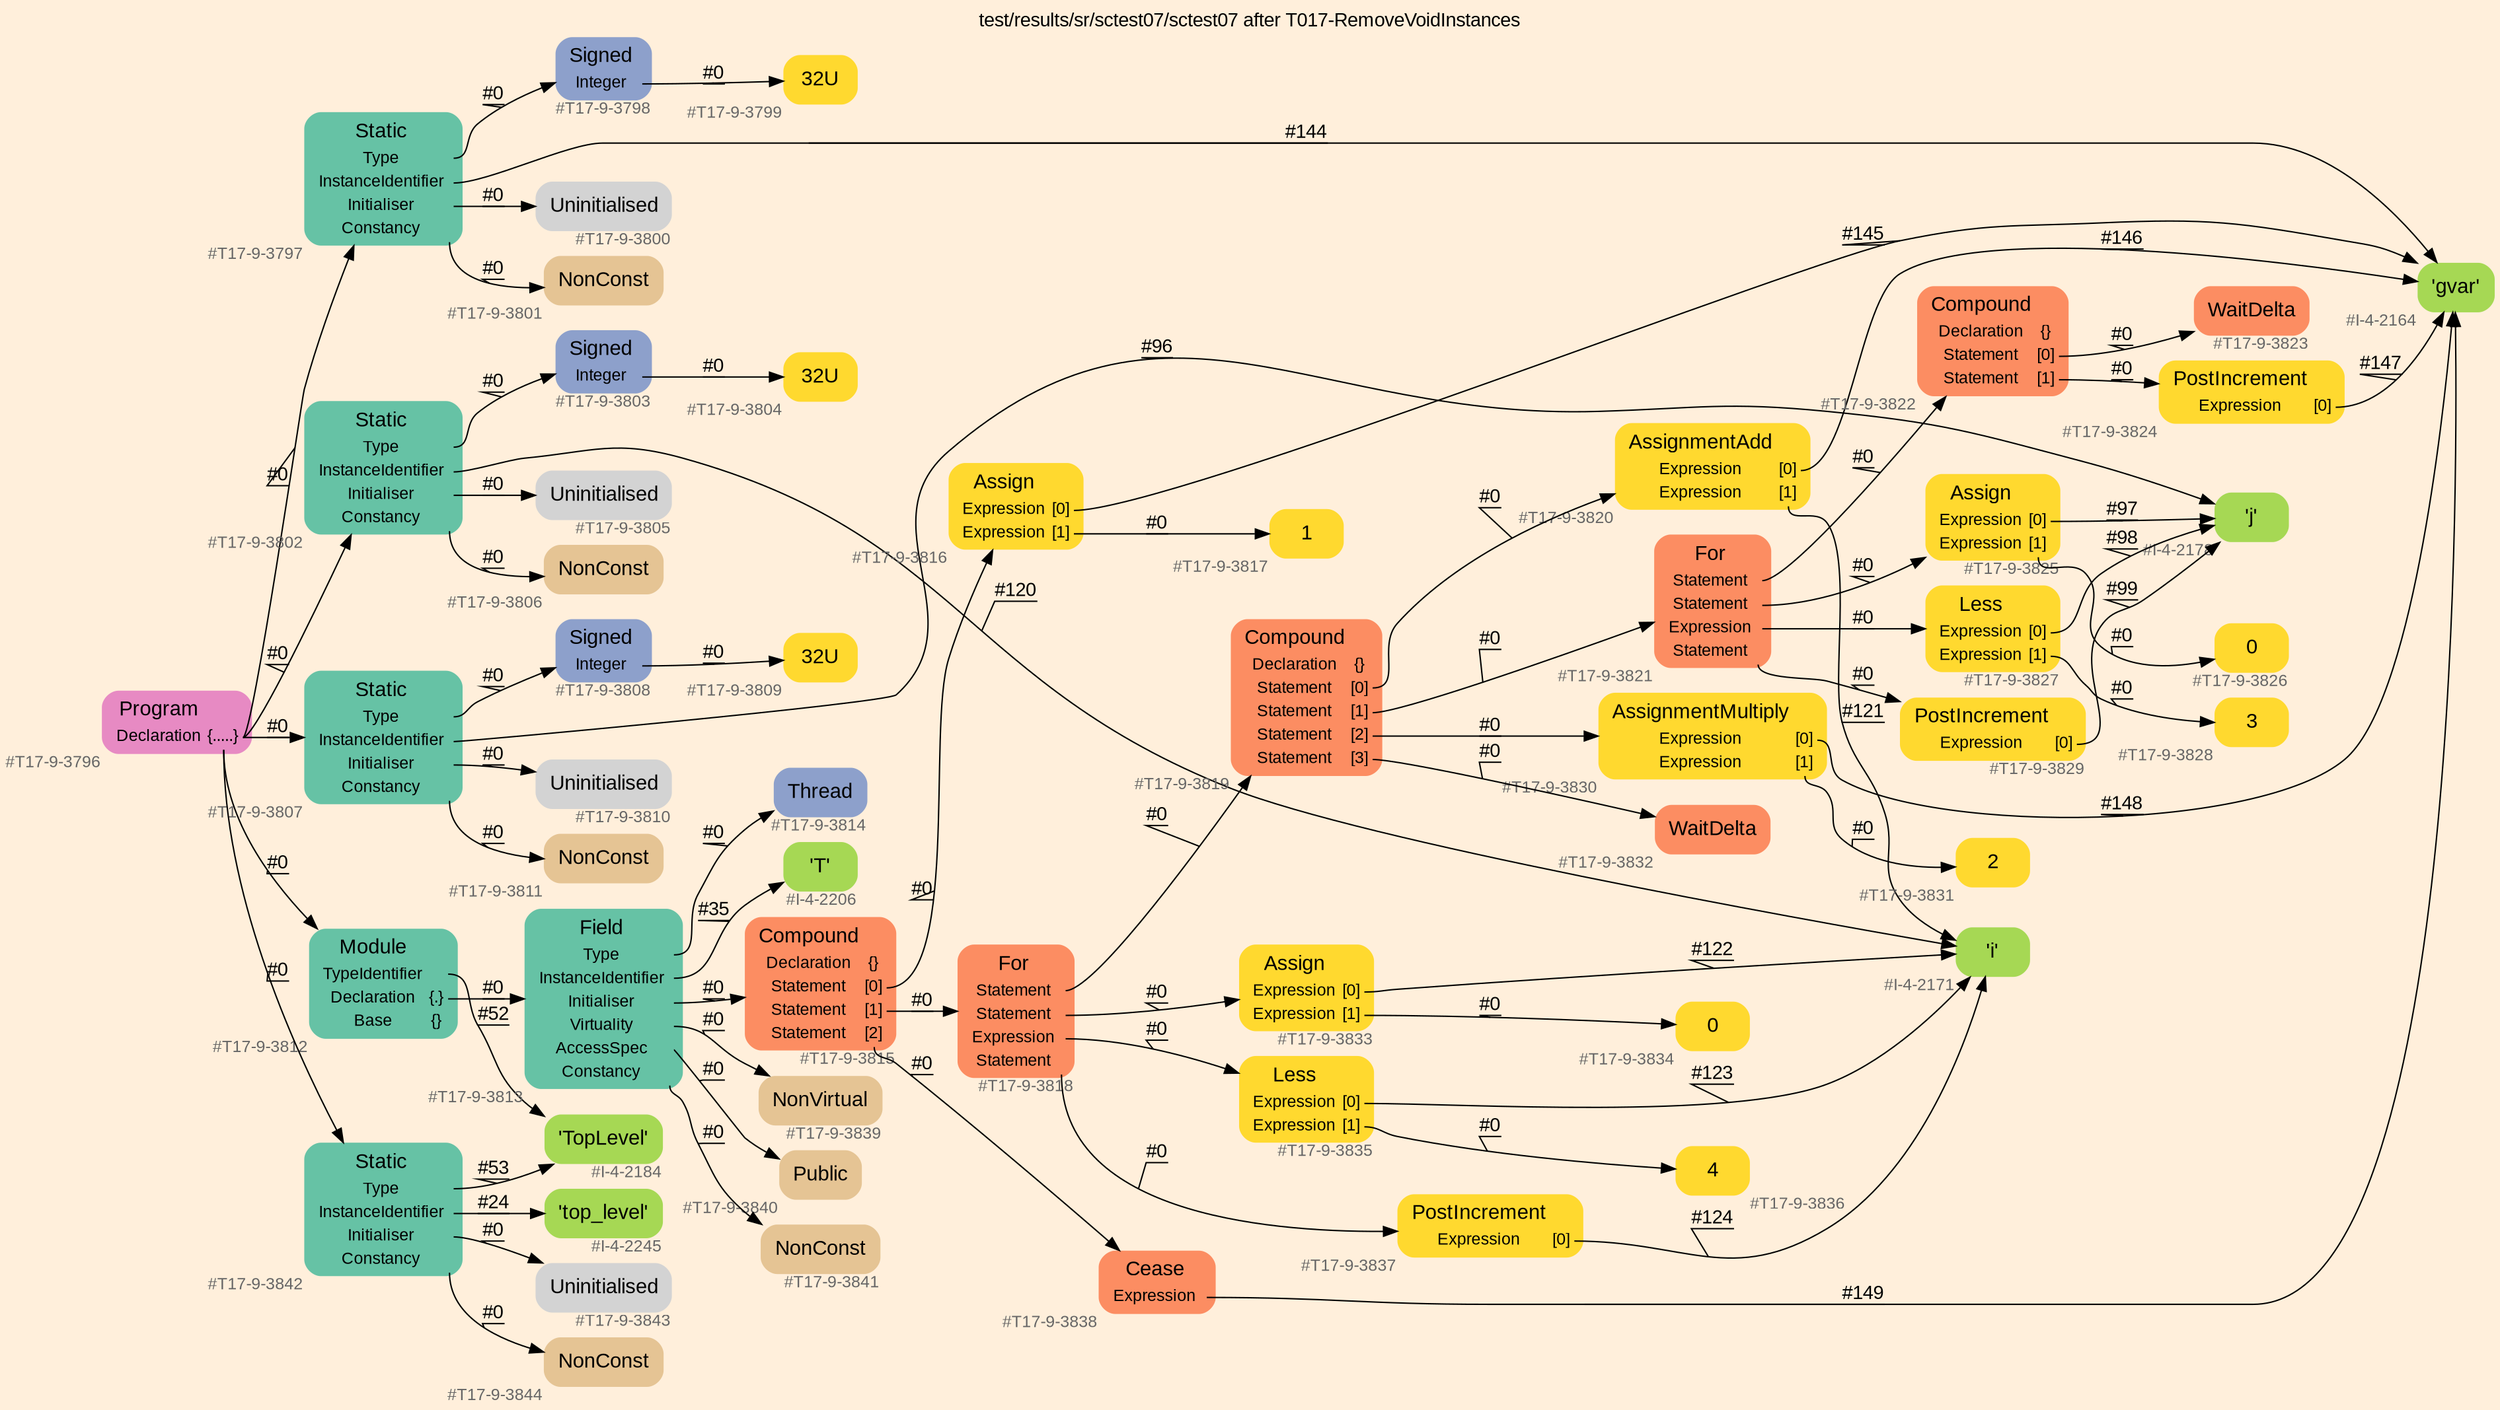 digraph "test/results/sr/sctest07/sctest07 after T017-RemoveVoidInstances" {
label = "test/results/sr/sctest07/sctest07 after T017-RemoveVoidInstances"
labelloc = t
graph [
    rankdir = "LR"
    ranksep = 0.3
    bgcolor = antiquewhite1
    color = black
    fontcolor = black
    fontname = "Arial"
];
node [
    fontname = "Arial"
];
edge [
    fontname = "Arial"
];

// -------------------- node figure --------------------
// -------- block #T17-9-3796 ----------
"#T17-9-3796" [
    fillcolor = "/set28/4"
    xlabel = "#T17-9-3796"
    fontsize = "12"
    fontcolor = grey40
    shape = "plaintext"
    label = <<TABLE BORDER="0" CELLBORDER="0" CELLSPACING="0">
     <TR><TD><FONT COLOR="black" POINT-SIZE="15">Program</FONT></TD></TR>
     <TR><TD><FONT COLOR="black" POINT-SIZE="12">Declaration</FONT></TD><TD PORT="port0"><FONT COLOR="black" POINT-SIZE="12">{.....}</FONT></TD></TR>
    </TABLE>>
    style = "rounded,filled"
];

// -------- block #T17-9-3797 ----------
"#T17-9-3797" [
    fillcolor = "/set28/1"
    xlabel = "#T17-9-3797"
    fontsize = "12"
    fontcolor = grey40
    shape = "plaintext"
    label = <<TABLE BORDER="0" CELLBORDER="0" CELLSPACING="0">
     <TR><TD><FONT COLOR="black" POINT-SIZE="15">Static</FONT></TD></TR>
     <TR><TD><FONT COLOR="black" POINT-SIZE="12">Type</FONT></TD><TD PORT="port0"></TD></TR>
     <TR><TD><FONT COLOR="black" POINT-SIZE="12">InstanceIdentifier</FONT></TD><TD PORT="port1"></TD></TR>
     <TR><TD><FONT COLOR="black" POINT-SIZE="12">Initialiser</FONT></TD><TD PORT="port2"></TD></TR>
     <TR><TD><FONT COLOR="black" POINT-SIZE="12">Constancy</FONT></TD><TD PORT="port3"></TD></TR>
    </TABLE>>
    style = "rounded,filled"
];

// -------- block #T17-9-3798 ----------
"#T17-9-3798" [
    fillcolor = "/set28/3"
    xlabel = "#T17-9-3798"
    fontsize = "12"
    fontcolor = grey40
    shape = "plaintext"
    label = <<TABLE BORDER="0" CELLBORDER="0" CELLSPACING="0">
     <TR><TD><FONT COLOR="black" POINT-SIZE="15">Signed</FONT></TD></TR>
     <TR><TD><FONT COLOR="black" POINT-SIZE="12">Integer</FONT></TD><TD PORT="port0"></TD></TR>
    </TABLE>>
    style = "rounded,filled"
];

// -------- block #T17-9-3799 ----------
"#T17-9-3799" [
    fillcolor = "/set28/6"
    xlabel = "#T17-9-3799"
    fontsize = "12"
    fontcolor = grey40
    shape = "plaintext"
    label = <<TABLE BORDER="0" CELLBORDER="0" CELLSPACING="0">
     <TR><TD><FONT COLOR="black" POINT-SIZE="15">32U</FONT></TD></TR>
    </TABLE>>
    style = "rounded,filled"
];

// -------- block #I-4-2164 ----------
"#I-4-2164" [
    fillcolor = "/set28/5"
    xlabel = "#I-4-2164"
    fontsize = "12"
    fontcolor = grey40
    shape = "plaintext"
    label = <<TABLE BORDER="0" CELLBORDER="0" CELLSPACING="0">
     <TR><TD><FONT COLOR="black" POINT-SIZE="15">'gvar'</FONT></TD></TR>
    </TABLE>>
    style = "rounded,filled"
];

// -------- block #T17-9-3800 ----------
"#T17-9-3800" [
    xlabel = "#T17-9-3800"
    fontsize = "12"
    fontcolor = grey40
    shape = "plaintext"
    label = <<TABLE BORDER="0" CELLBORDER="0" CELLSPACING="0">
     <TR><TD><FONT COLOR="black" POINT-SIZE="15">Uninitialised</FONT></TD></TR>
    </TABLE>>
    style = "rounded,filled"
];

// -------- block #T17-9-3801 ----------
"#T17-9-3801" [
    fillcolor = "/set28/7"
    xlabel = "#T17-9-3801"
    fontsize = "12"
    fontcolor = grey40
    shape = "plaintext"
    label = <<TABLE BORDER="0" CELLBORDER="0" CELLSPACING="0">
     <TR><TD><FONT COLOR="black" POINT-SIZE="15">NonConst</FONT></TD></TR>
    </TABLE>>
    style = "rounded,filled"
];

// -------- block #T17-9-3802 ----------
"#T17-9-3802" [
    fillcolor = "/set28/1"
    xlabel = "#T17-9-3802"
    fontsize = "12"
    fontcolor = grey40
    shape = "plaintext"
    label = <<TABLE BORDER="0" CELLBORDER="0" CELLSPACING="0">
     <TR><TD><FONT COLOR="black" POINT-SIZE="15">Static</FONT></TD></TR>
     <TR><TD><FONT COLOR="black" POINT-SIZE="12">Type</FONT></TD><TD PORT="port0"></TD></TR>
     <TR><TD><FONT COLOR="black" POINT-SIZE="12">InstanceIdentifier</FONT></TD><TD PORT="port1"></TD></TR>
     <TR><TD><FONT COLOR="black" POINT-SIZE="12">Initialiser</FONT></TD><TD PORT="port2"></TD></TR>
     <TR><TD><FONT COLOR="black" POINT-SIZE="12">Constancy</FONT></TD><TD PORT="port3"></TD></TR>
    </TABLE>>
    style = "rounded,filled"
];

// -------- block #T17-9-3803 ----------
"#T17-9-3803" [
    fillcolor = "/set28/3"
    xlabel = "#T17-9-3803"
    fontsize = "12"
    fontcolor = grey40
    shape = "plaintext"
    label = <<TABLE BORDER="0" CELLBORDER="0" CELLSPACING="0">
     <TR><TD><FONT COLOR="black" POINT-SIZE="15">Signed</FONT></TD></TR>
     <TR><TD><FONT COLOR="black" POINT-SIZE="12">Integer</FONT></TD><TD PORT="port0"></TD></TR>
    </TABLE>>
    style = "rounded,filled"
];

// -------- block #T17-9-3804 ----------
"#T17-9-3804" [
    fillcolor = "/set28/6"
    xlabel = "#T17-9-3804"
    fontsize = "12"
    fontcolor = grey40
    shape = "plaintext"
    label = <<TABLE BORDER="0" CELLBORDER="0" CELLSPACING="0">
     <TR><TD><FONT COLOR="black" POINT-SIZE="15">32U</FONT></TD></TR>
    </TABLE>>
    style = "rounded,filled"
];

// -------- block #I-4-2171 ----------
"#I-4-2171" [
    fillcolor = "/set28/5"
    xlabel = "#I-4-2171"
    fontsize = "12"
    fontcolor = grey40
    shape = "plaintext"
    label = <<TABLE BORDER="0" CELLBORDER="0" CELLSPACING="0">
     <TR><TD><FONT COLOR="black" POINT-SIZE="15">'i'</FONT></TD></TR>
    </TABLE>>
    style = "rounded,filled"
];

// -------- block #T17-9-3805 ----------
"#T17-9-3805" [
    xlabel = "#T17-9-3805"
    fontsize = "12"
    fontcolor = grey40
    shape = "plaintext"
    label = <<TABLE BORDER="0" CELLBORDER="0" CELLSPACING="0">
     <TR><TD><FONT COLOR="black" POINT-SIZE="15">Uninitialised</FONT></TD></TR>
    </TABLE>>
    style = "rounded,filled"
];

// -------- block #T17-9-3806 ----------
"#T17-9-3806" [
    fillcolor = "/set28/7"
    xlabel = "#T17-9-3806"
    fontsize = "12"
    fontcolor = grey40
    shape = "plaintext"
    label = <<TABLE BORDER="0" CELLBORDER="0" CELLSPACING="0">
     <TR><TD><FONT COLOR="black" POINT-SIZE="15">NonConst</FONT></TD></TR>
    </TABLE>>
    style = "rounded,filled"
];

// -------- block #T17-9-3807 ----------
"#T17-9-3807" [
    fillcolor = "/set28/1"
    xlabel = "#T17-9-3807"
    fontsize = "12"
    fontcolor = grey40
    shape = "plaintext"
    label = <<TABLE BORDER="0" CELLBORDER="0" CELLSPACING="0">
     <TR><TD><FONT COLOR="black" POINT-SIZE="15">Static</FONT></TD></TR>
     <TR><TD><FONT COLOR="black" POINT-SIZE="12">Type</FONT></TD><TD PORT="port0"></TD></TR>
     <TR><TD><FONT COLOR="black" POINT-SIZE="12">InstanceIdentifier</FONT></TD><TD PORT="port1"></TD></TR>
     <TR><TD><FONT COLOR="black" POINT-SIZE="12">Initialiser</FONT></TD><TD PORT="port2"></TD></TR>
     <TR><TD><FONT COLOR="black" POINT-SIZE="12">Constancy</FONT></TD><TD PORT="port3"></TD></TR>
    </TABLE>>
    style = "rounded,filled"
];

// -------- block #T17-9-3808 ----------
"#T17-9-3808" [
    fillcolor = "/set28/3"
    xlabel = "#T17-9-3808"
    fontsize = "12"
    fontcolor = grey40
    shape = "plaintext"
    label = <<TABLE BORDER="0" CELLBORDER="0" CELLSPACING="0">
     <TR><TD><FONT COLOR="black" POINT-SIZE="15">Signed</FONT></TD></TR>
     <TR><TD><FONT COLOR="black" POINT-SIZE="12">Integer</FONT></TD><TD PORT="port0"></TD></TR>
    </TABLE>>
    style = "rounded,filled"
];

// -------- block #T17-9-3809 ----------
"#T17-9-3809" [
    fillcolor = "/set28/6"
    xlabel = "#T17-9-3809"
    fontsize = "12"
    fontcolor = grey40
    shape = "plaintext"
    label = <<TABLE BORDER="0" CELLBORDER="0" CELLSPACING="0">
     <TR><TD><FONT COLOR="black" POINT-SIZE="15">32U</FONT></TD></TR>
    </TABLE>>
    style = "rounded,filled"
];

// -------- block #I-4-2178 ----------
"#I-4-2178" [
    fillcolor = "/set28/5"
    xlabel = "#I-4-2178"
    fontsize = "12"
    fontcolor = grey40
    shape = "plaintext"
    label = <<TABLE BORDER="0" CELLBORDER="0" CELLSPACING="0">
     <TR><TD><FONT COLOR="black" POINT-SIZE="15">'j'</FONT></TD></TR>
    </TABLE>>
    style = "rounded,filled"
];

// -------- block #T17-9-3810 ----------
"#T17-9-3810" [
    xlabel = "#T17-9-3810"
    fontsize = "12"
    fontcolor = grey40
    shape = "plaintext"
    label = <<TABLE BORDER="0" CELLBORDER="0" CELLSPACING="0">
     <TR><TD><FONT COLOR="black" POINT-SIZE="15">Uninitialised</FONT></TD></TR>
    </TABLE>>
    style = "rounded,filled"
];

// -------- block #T17-9-3811 ----------
"#T17-9-3811" [
    fillcolor = "/set28/7"
    xlabel = "#T17-9-3811"
    fontsize = "12"
    fontcolor = grey40
    shape = "plaintext"
    label = <<TABLE BORDER="0" CELLBORDER="0" CELLSPACING="0">
     <TR><TD><FONT COLOR="black" POINT-SIZE="15">NonConst</FONT></TD></TR>
    </TABLE>>
    style = "rounded,filled"
];

// -------- block #T17-9-3812 ----------
"#T17-9-3812" [
    fillcolor = "/set28/1"
    xlabel = "#T17-9-3812"
    fontsize = "12"
    fontcolor = grey40
    shape = "plaintext"
    label = <<TABLE BORDER="0" CELLBORDER="0" CELLSPACING="0">
     <TR><TD><FONT COLOR="black" POINT-SIZE="15">Module</FONT></TD></TR>
     <TR><TD><FONT COLOR="black" POINT-SIZE="12">TypeIdentifier</FONT></TD><TD PORT="port0"></TD></TR>
     <TR><TD><FONT COLOR="black" POINT-SIZE="12">Declaration</FONT></TD><TD PORT="port1"><FONT COLOR="black" POINT-SIZE="12">{.}</FONT></TD></TR>
     <TR><TD><FONT COLOR="black" POINT-SIZE="12">Base</FONT></TD><TD PORT="port2"><FONT COLOR="black" POINT-SIZE="12">{}</FONT></TD></TR>
    </TABLE>>
    style = "rounded,filled"
];

// -------- block #I-4-2184 ----------
"#I-4-2184" [
    fillcolor = "/set28/5"
    xlabel = "#I-4-2184"
    fontsize = "12"
    fontcolor = grey40
    shape = "plaintext"
    label = <<TABLE BORDER="0" CELLBORDER="0" CELLSPACING="0">
     <TR><TD><FONT COLOR="black" POINT-SIZE="15">'TopLevel'</FONT></TD></TR>
    </TABLE>>
    style = "rounded,filled"
];

// -------- block #T17-9-3813 ----------
"#T17-9-3813" [
    fillcolor = "/set28/1"
    xlabel = "#T17-9-3813"
    fontsize = "12"
    fontcolor = grey40
    shape = "plaintext"
    label = <<TABLE BORDER="0" CELLBORDER="0" CELLSPACING="0">
     <TR><TD><FONT COLOR="black" POINT-SIZE="15">Field</FONT></TD></TR>
     <TR><TD><FONT COLOR="black" POINT-SIZE="12">Type</FONT></TD><TD PORT="port0"></TD></TR>
     <TR><TD><FONT COLOR="black" POINT-SIZE="12">InstanceIdentifier</FONT></TD><TD PORT="port1"></TD></TR>
     <TR><TD><FONT COLOR="black" POINT-SIZE="12">Initialiser</FONT></TD><TD PORT="port2"></TD></TR>
     <TR><TD><FONT COLOR="black" POINT-SIZE="12">Virtuality</FONT></TD><TD PORT="port3"></TD></TR>
     <TR><TD><FONT COLOR="black" POINT-SIZE="12">AccessSpec</FONT></TD><TD PORT="port4"></TD></TR>
     <TR><TD><FONT COLOR="black" POINT-SIZE="12">Constancy</FONT></TD><TD PORT="port5"></TD></TR>
    </TABLE>>
    style = "rounded,filled"
];

// -------- block #T17-9-3814 ----------
"#T17-9-3814" [
    fillcolor = "/set28/3"
    xlabel = "#T17-9-3814"
    fontsize = "12"
    fontcolor = grey40
    shape = "plaintext"
    label = <<TABLE BORDER="0" CELLBORDER="0" CELLSPACING="0">
     <TR><TD><FONT COLOR="black" POINT-SIZE="15">Thread</FONT></TD></TR>
    </TABLE>>
    style = "rounded,filled"
];

// -------- block #I-4-2206 ----------
"#I-4-2206" [
    fillcolor = "/set28/5"
    xlabel = "#I-4-2206"
    fontsize = "12"
    fontcolor = grey40
    shape = "plaintext"
    label = <<TABLE BORDER="0" CELLBORDER="0" CELLSPACING="0">
     <TR><TD><FONT COLOR="black" POINT-SIZE="15">'T'</FONT></TD></TR>
    </TABLE>>
    style = "rounded,filled"
];

// -------- block #T17-9-3815 ----------
"#T17-9-3815" [
    fillcolor = "/set28/2"
    xlabel = "#T17-9-3815"
    fontsize = "12"
    fontcolor = grey40
    shape = "plaintext"
    label = <<TABLE BORDER="0" CELLBORDER="0" CELLSPACING="0">
     <TR><TD><FONT COLOR="black" POINT-SIZE="15">Compound</FONT></TD></TR>
     <TR><TD><FONT COLOR="black" POINT-SIZE="12">Declaration</FONT></TD><TD PORT="port0"><FONT COLOR="black" POINT-SIZE="12">{}</FONT></TD></TR>
     <TR><TD><FONT COLOR="black" POINT-SIZE="12">Statement</FONT></TD><TD PORT="port1"><FONT COLOR="black" POINT-SIZE="12">[0]</FONT></TD></TR>
     <TR><TD><FONT COLOR="black" POINT-SIZE="12">Statement</FONT></TD><TD PORT="port2"><FONT COLOR="black" POINT-SIZE="12">[1]</FONT></TD></TR>
     <TR><TD><FONT COLOR="black" POINT-SIZE="12">Statement</FONT></TD><TD PORT="port3"><FONT COLOR="black" POINT-SIZE="12">[2]</FONT></TD></TR>
    </TABLE>>
    style = "rounded,filled"
];

// -------- block #T17-9-3816 ----------
"#T17-9-3816" [
    fillcolor = "/set28/6"
    xlabel = "#T17-9-3816"
    fontsize = "12"
    fontcolor = grey40
    shape = "plaintext"
    label = <<TABLE BORDER="0" CELLBORDER="0" CELLSPACING="0">
     <TR><TD><FONT COLOR="black" POINT-SIZE="15">Assign</FONT></TD></TR>
     <TR><TD><FONT COLOR="black" POINT-SIZE="12">Expression</FONT></TD><TD PORT="port0"><FONT COLOR="black" POINT-SIZE="12">[0]</FONT></TD></TR>
     <TR><TD><FONT COLOR="black" POINT-SIZE="12">Expression</FONT></TD><TD PORT="port1"><FONT COLOR="black" POINT-SIZE="12">[1]</FONT></TD></TR>
    </TABLE>>
    style = "rounded,filled"
];

// -------- block #T17-9-3817 ----------
"#T17-9-3817" [
    fillcolor = "/set28/6"
    xlabel = "#T17-9-3817"
    fontsize = "12"
    fontcolor = grey40
    shape = "plaintext"
    label = <<TABLE BORDER="0" CELLBORDER="0" CELLSPACING="0">
     <TR><TD><FONT COLOR="black" POINT-SIZE="15">1</FONT></TD></TR>
    </TABLE>>
    style = "rounded,filled"
];

// -------- block #T17-9-3818 ----------
"#T17-9-3818" [
    fillcolor = "/set28/2"
    xlabel = "#T17-9-3818"
    fontsize = "12"
    fontcolor = grey40
    shape = "plaintext"
    label = <<TABLE BORDER="0" CELLBORDER="0" CELLSPACING="0">
     <TR><TD><FONT COLOR="black" POINT-SIZE="15">For</FONT></TD></TR>
     <TR><TD><FONT COLOR="black" POINT-SIZE="12">Statement</FONT></TD><TD PORT="port0"></TD></TR>
     <TR><TD><FONT COLOR="black" POINT-SIZE="12">Statement</FONT></TD><TD PORT="port1"></TD></TR>
     <TR><TD><FONT COLOR="black" POINT-SIZE="12">Expression</FONT></TD><TD PORT="port2"></TD></TR>
     <TR><TD><FONT COLOR="black" POINT-SIZE="12">Statement</FONT></TD><TD PORT="port3"></TD></TR>
    </TABLE>>
    style = "rounded,filled"
];

// -------- block #T17-9-3819 ----------
"#T17-9-3819" [
    fillcolor = "/set28/2"
    xlabel = "#T17-9-3819"
    fontsize = "12"
    fontcolor = grey40
    shape = "plaintext"
    label = <<TABLE BORDER="0" CELLBORDER="0" CELLSPACING="0">
     <TR><TD><FONT COLOR="black" POINT-SIZE="15">Compound</FONT></TD></TR>
     <TR><TD><FONT COLOR="black" POINT-SIZE="12">Declaration</FONT></TD><TD PORT="port0"><FONT COLOR="black" POINT-SIZE="12">{}</FONT></TD></TR>
     <TR><TD><FONT COLOR="black" POINT-SIZE="12">Statement</FONT></TD><TD PORT="port1"><FONT COLOR="black" POINT-SIZE="12">[0]</FONT></TD></TR>
     <TR><TD><FONT COLOR="black" POINT-SIZE="12">Statement</FONT></TD><TD PORT="port2"><FONT COLOR="black" POINT-SIZE="12">[1]</FONT></TD></TR>
     <TR><TD><FONT COLOR="black" POINT-SIZE="12">Statement</FONT></TD><TD PORT="port3"><FONT COLOR="black" POINT-SIZE="12">[2]</FONT></TD></TR>
     <TR><TD><FONT COLOR="black" POINT-SIZE="12">Statement</FONT></TD><TD PORT="port4"><FONT COLOR="black" POINT-SIZE="12">[3]</FONT></TD></TR>
    </TABLE>>
    style = "rounded,filled"
];

// -------- block #T17-9-3820 ----------
"#T17-9-3820" [
    fillcolor = "/set28/6"
    xlabel = "#T17-9-3820"
    fontsize = "12"
    fontcolor = grey40
    shape = "plaintext"
    label = <<TABLE BORDER="0" CELLBORDER="0" CELLSPACING="0">
     <TR><TD><FONT COLOR="black" POINT-SIZE="15">AssignmentAdd</FONT></TD></TR>
     <TR><TD><FONT COLOR="black" POINT-SIZE="12">Expression</FONT></TD><TD PORT="port0"><FONT COLOR="black" POINT-SIZE="12">[0]</FONT></TD></TR>
     <TR><TD><FONT COLOR="black" POINT-SIZE="12">Expression</FONT></TD><TD PORT="port1"><FONT COLOR="black" POINT-SIZE="12">[1]</FONT></TD></TR>
    </TABLE>>
    style = "rounded,filled"
];

// -------- block #T17-9-3821 ----------
"#T17-9-3821" [
    fillcolor = "/set28/2"
    xlabel = "#T17-9-3821"
    fontsize = "12"
    fontcolor = grey40
    shape = "plaintext"
    label = <<TABLE BORDER="0" CELLBORDER="0" CELLSPACING="0">
     <TR><TD><FONT COLOR="black" POINT-SIZE="15">For</FONT></TD></TR>
     <TR><TD><FONT COLOR="black" POINT-SIZE="12">Statement</FONT></TD><TD PORT="port0"></TD></TR>
     <TR><TD><FONT COLOR="black" POINT-SIZE="12">Statement</FONT></TD><TD PORT="port1"></TD></TR>
     <TR><TD><FONT COLOR="black" POINT-SIZE="12">Expression</FONT></TD><TD PORT="port2"></TD></TR>
     <TR><TD><FONT COLOR="black" POINT-SIZE="12">Statement</FONT></TD><TD PORT="port3"></TD></TR>
    </TABLE>>
    style = "rounded,filled"
];

// -------- block #T17-9-3822 ----------
"#T17-9-3822" [
    fillcolor = "/set28/2"
    xlabel = "#T17-9-3822"
    fontsize = "12"
    fontcolor = grey40
    shape = "plaintext"
    label = <<TABLE BORDER="0" CELLBORDER="0" CELLSPACING="0">
     <TR><TD><FONT COLOR="black" POINT-SIZE="15">Compound</FONT></TD></TR>
     <TR><TD><FONT COLOR="black" POINT-SIZE="12">Declaration</FONT></TD><TD PORT="port0"><FONT COLOR="black" POINT-SIZE="12">{}</FONT></TD></TR>
     <TR><TD><FONT COLOR="black" POINT-SIZE="12">Statement</FONT></TD><TD PORT="port1"><FONT COLOR="black" POINT-SIZE="12">[0]</FONT></TD></TR>
     <TR><TD><FONT COLOR="black" POINT-SIZE="12">Statement</FONT></TD><TD PORT="port2"><FONT COLOR="black" POINT-SIZE="12">[1]</FONT></TD></TR>
    </TABLE>>
    style = "rounded,filled"
];

// -------- block #T17-9-3823 ----------
"#T17-9-3823" [
    fillcolor = "/set28/2"
    xlabel = "#T17-9-3823"
    fontsize = "12"
    fontcolor = grey40
    shape = "plaintext"
    label = <<TABLE BORDER="0" CELLBORDER="0" CELLSPACING="0">
     <TR><TD><FONT COLOR="black" POINT-SIZE="15">WaitDelta</FONT></TD></TR>
    </TABLE>>
    style = "rounded,filled"
];

// -------- block #T17-9-3824 ----------
"#T17-9-3824" [
    fillcolor = "/set28/6"
    xlabel = "#T17-9-3824"
    fontsize = "12"
    fontcolor = grey40
    shape = "plaintext"
    label = <<TABLE BORDER="0" CELLBORDER="0" CELLSPACING="0">
     <TR><TD><FONT COLOR="black" POINT-SIZE="15">PostIncrement</FONT></TD></TR>
     <TR><TD><FONT COLOR="black" POINT-SIZE="12">Expression</FONT></TD><TD PORT="port0"><FONT COLOR="black" POINT-SIZE="12">[0]</FONT></TD></TR>
    </TABLE>>
    style = "rounded,filled"
];

// -------- block #T17-9-3825 ----------
"#T17-9-3825" [
    fillcolor = "/set28/6"
    xlabel = "#T17-9-3825"
    fontsize = "12"
    fontcolor = grey40
    shape = "plaintext"
    label = <<TABLE BORDER="0" CELLBORDER="0" CELLSPACING="0">
     <TR><TD><FONT COLOR="black" POINT-SIZE="15">Assign</FONT></TD></TR>
     <TR><TD><FONT COLOR="black" POINT-SIZE="12">Expression</FONT></TD><TD PORT="port0"><FONT COLOR="black" POINT-SIZE="12">[0]</FONT></TD></TR>
     <TR><TD><FONT COLOR="black" POINT-SIZE="12">Expression</FONT></TD><TD PORT="port1"><FONT COLOR="black" POINT-SIZE="12">[1]</FONT></TD></TR>
    </TABLE>>
    style = "rounded,filled"
];

// -------- block #T17-9-3826 ----------
"#T17-9-3826" [
    fillcolor = "/set28/6"
    xlabel = "#T17-9-3826"
    fontsize = "12"
    fontcolor = grey40
    shape = "plaintext"
    label = <<TABLE BORDER="0" CELLBORDER="0" CELLSPACING="0">
     <TR><TD><FONT COLOR="black" POINT-SIZE="15">0</FONT></TD></TR>
    </TABLE>>
    style = "rounded,filled"
];

// -------- block #T17-9-3827 ----------
"#T17-9-3827" [
    fillcolor = "/set28/6"
    xlabel = "#T17-9-3827"
    fontsize = "12"
    fontcolor = grey40
    shape = "plaintext"
    label = <<TABLE BORDER="0" CELLBORDER="0" CELLSPACING="0">
     <TR><TD><FONT COLOR="black" POINT-SIZE="15">Less</FONT></TD></TR>
     <TR><TD><FONT COLOR="black" POINT-SIZE="12">Expression</FONT></TD><TD PORT="port0"><FONT COLOR="black" POINT-SIZE="12">[0]</FONT></TD></TR>
     <TR><TD><FONT COLOR="black" POINT-SIZE="12">Expression</FONT></TD><TD PORT="port1"><FONT COLOR="black" POINT-SIZE="12">[1]</FONT></TD></TR>
    </TABLE>>
    style = "rounded,filled"
];

// -------- block #T17-9-3828 ----------
"#T17-9-3828" [
    fillcolor = "/set28/6"
    xlabel = "#T17-9-3828"
    fontsize = "12"
    fontcolor = grey40
    shape = "plaintext"
    label = <<TABLE BORDER="0" CELLBORDER="0" CELLSPACING="0">
     <TR><TD><FONT COLOR="black" POINT-SIZE="15">3</FONT></TD></TR>
    </TABLE>>
    style = "rounded,filled"
];

// -------- block #T17-9-3829 ----------
"#T17-9-3829" [
    fillcolor = "/set28/6"
    xlabel = "#T17-9-3829"
    fontsize = "12"
    fontcolor = grey40
    shape = "plaintext"
    label = <<TABLE BORDER="0" CELLBORDER="0" CELLSPACING="0">
     <TR><TD><FONT COLOR="black" POINT-SIZE="15">PostIncrement</FONT></TD></TR>
     <TR><TD><FONT COLOR="black" POINT-SIZE="12">Expression</FONT></TD><TD PORT="port0"><FONT COLOR="black" POINT-SIZE="12">[0]</FONT></TD></TR>
    </TABLE>>
    style = "rounded,filled"
];

// -------- block #T17-9-3830 ----------
"#T17-9-3830" [
    fillcolor = "/set28/6"
    xlabel = "#T17-9-3830"
    fontsize = "12"
    fontcolor = grey40
    shape = "plaintext"
    label = <<TABLE BORDER="0" CELLBORDER="0" CELLSPACING="0">
     <TR><TD><FONT COLOR="black" POINT-SIZE="15">AssignmentMultiply</FONT></TD></TR>
     <TR><TD><FONT COLOR="black" POINT-SIZE="12">Expression</FONT></TD><TD PORT="port0"><FONT COLOR="black" POINT-SIZE="12">[0]</FONT></TD></TR>
     <TR><TD><FONT COLOR="black" POINT-SIZE="12">Expression</FONT></TD><TD PORT="port1"><FONT COLOR="black" POINT-SIZE="12">[1]</FONT></TD></TR>
    </TABLE>>
    style = "rounded,filled"
];

// -------- block #T17-9-3831 ----------
"#T17-9-3831" [
    fillcolor = "/set28/6"
    xlabel = "#T17-9-3831"
    fontsize = "12"
    fontcolor = grey40
    shape = "plaintext"
    label = <<TABLE BORDER="0" CELLBORDER="0" CELLSPACING="0">
     <TR><TD><FONT COLOR="black" POINT-SIZE="15">2</FONT></TD></TR>
    </TABLE>>
    style = "rounded,filled"
];

// -------- block #T17-9-3832 ----------
"#T17-9-3832" [
    fillcolor = "/set28/2"
    xlabel = "#T17-9-3832"
    fontsize = "12"
    fontcolor = grey40
    shape = "plaintext"
    label = <<TABLE BORDER="0" CELLBORDER="0" CELLSPACING="0">
     <TR><TD><FONT COLOR="black" POINT-SIZE="15">WaitDelta</FONT></TD></TR>
    </TABLE>>
    style = "rounded,filled"
];

// -------- block #T17-9-3833 ----------
"#T17-9-3833" [
    fillcolor = "/set28/6"
    xlabel = "#T17-9-3833"
    fontsize = "12"
    fontcolor = grey40
    shape = "plaintext"
    label = <<TABLE BORDER="0" CELLBORDER="0" CELLSPACING="0">
     <TR><TD><FONT COLOR="black" POINT-SIZE="15">Assign</FONT></TD></TR>
     <TR><TD><FONT COLOR="black" POINT-SIZE="12">Expression</FONT></TD><TD PORT="port0"><FONT COLOR="black" POINT-SIZE="12">[0]</FONT></TD></TR>
     <TR><TD><FONT COLOR="black" POINT-SIZE="12">Expression</FONT></TD><TD PORT="port1"><FONT COLOR="black" POINT-SIZE="12">[1]</FONT></TD></TR>
    </TABLE>>
    style = "rounded,filled"
];

// -------- block #T17-9-3834 ----------
"#T17-9-3834" [
    fillcolor = "/set28/6"
    xlabel = "#T17-9-3834"
    fontsize = "12"
    fontcolor = grey40
    shape = "plaintext"
    label = <<TABLE BORDER="0" CELLBORDER="0" CELLSPACING="0">
     <TR><TD><FONT COLOR="black" POINT-SIZE="15">0</FONT></TD></TR>
    </TABLE>>
    style = "rounded,filled"
];

// -------- block #T17-9-3835 ----------
"#T17-9-3835" [
    fillcolor = "/set28/6"
    xlabel = "#T17-9-3835"
    fontsize = "12"
    fontcolor = grey40
    shape = "plaintext"
    label = <<TABLE BORDER="0" CELLBORDER="0" CELLSPACING="0">
     <TR><TD><FONT COLOR="black" POINT-SIZE="15">Less</FONT></TD></TR>
     <TR><TD><FONT COLOR="black" POINT-SIZE="12">Expression</FONT></TD><TD PORT="port0"><FONT COLOR="black" POINT-SIZE="12">[0]</FONT></TD></TR>
     <TR><TD><FONT COLOR="black" POINT-SIZE="12">Expression</FONT></TD><TD PORT="port1"><FONT COLOR="black" POINT-SIZE="12">[1]</FONT></TD></TR>
    </TABLE>>
    style = "rounded,filled"
];

// -------- block #T17-9-3836 ----------
"#T17-9-3836" [
    fillcolor = "/set28/6"
    xlabel = "#T17-9-3836"
    fontsize = "12"
    fontcolor = grey40
    shape = "plaintext"
    label = <<TABLE BORDER="0" CELLBORDER="0" CELLSPACING="0">
     <TR><TD><FONT COLOR="black" POINT-SIZE="15">4</FONT></TD></TR>
    </TABLE>>
    style = "rounded,filled"
];

// -------- block #T17-9-3837 ----------
"#T17-9-3837" [
    fillcolor = "/set28/6"
    xlabel = "#T17-9-3837"
    fontsize = "12"
    fontcolor = grey40
    shape = "plaintext"
    label = <<TABLE BORDER="0" CELLBORDER="0" CELLSPACING="0">
     <TR><TD><FONT COLOR="black" POINT-SIZE="15">PostIncrement</FONT></TD></TR>
     <TR><TD><FONT COLOR="black" POINT-SIZE="12">Expression</FONT></TD><TD PORT="port0"><FONT COLOR="black" POINT-SIZE="12">[0]</FONT></TD></TR>
    </TABLE>>
    style = "rounded,filled"
];

// -------- block #T17-9-3838 ----------
"#T17-9-3838" [
    fillcolor = "/set28/2"
    xlabel = "#T17-9-3838"
    fontsize = "12"
    fontcolor = grey40
    shape = "plaintext"
    label = <<TABLE BORDER="0" CELLBORDER="0" CELLSPACING="0">
     <TR><TD><FONT COLOR="black" POINT-SIZE="15">Cease</FONT></TD></TR>
     <TR><TD><FONT COLOR="black" POINT-SIZE="12">Expression</FONT></TD><TD PORT="port0"></TD></TR>
    </TABLE>>
    style = "rounded,filled"
];

// -------- block #T17-9-3839 ----------
"#T17-9-3839" [
    fillcolor = "/set28/7"
    xlabel = "#T17-9-3839"
    fontsize = "12"
    fontcolor = grey40
    shape = "plaintext"
    label = <<TABLE BORDER="0" CELLBORDER="0" CELLSPACING="0">
     <TR><TD><FONT COLOR="black" POINT-SIZE="15">NonVirtual</FONT></TD></TR>
    </TABLE>>
    style = "rounded,filled"
];

// -------- block #T17-9-3840 ----------
"#T17-9-3840" [
    fillcolor = "/set28/7"
    xlabel = "#T17-9-3840"
    fontsize = "12"
    fontcolor = grey40
    shape = "plaintext"
    label = <<TABLE BORDER="0" CELLBORDER="0" CELLSPACING="0">
     <TR><TD><FONT COLOR="black" POINT-SIZE="15">Public</FONT></TD></TR>
    </TABLE>>
    style = "rounded,filled"
];

// -------- block #T17-9-3841 ----------
"#T17-9-3841" [
    fillcolor = "/set28/7"
    xlabel = "#T17-9-3841"
    fontsize = "12"
    fontcolor = grey40
    shape = "plaintext"
    label = <<TABLE BORDER="0" CELLBORDER="0" CELLSPACING="0">
     <TR><TD><FONT COLOR="black" POINT-SIZE="15">NonConst</FONT></TD></TR>
    </TABLE>>
    style = "rounded,filled"
];

// -------- block #T17-9-3842 ----------
"#T17-9-3842" [
    fillcolor = "/set28/1"
    xlabel = "#T17-9-3842"
    fontsize = "12"
    fontcolor = grey40
    shape = "plaintext"
    label = <<TABLE BORDER="0" CELLBORDER="0" CELLSPACING="0">
     <TR><TD><FONT COLOR="black" POINT-SIZE="15">Static</FONT></TD></TR>
     <TR><TD><FONT COLOR="black" POINT-SIZE="12">Type</FONT></TD><TD PORT="port0"></TD></TR>
     <TR><TD><FONT COLOR="black" POINT-SIZE="12">InstanceIdentifier</FONT></TD><TD PORT="port1"></TD></TR>
     <TR><TD><FONT COLOR="black" POINT-SIZE="12">Initialiser</FONT></TD><TD PORT="port2"></TD></TR>
     <TR><TD><FONT COLOR="black" POINT-SIZE="12">Constancy</FONT></TD><TD PORT="port3"></TD></TR>
    </TABLE>>
    style = "rounded,filled"
];

// -------- block #I-4-2245 ----------
"#I-4-2245" [
    fillcolor = "/set28/5"
    xlabel = "#I-4-2245"
    fontsize = "12"
    fontcolor = grey40
    shape = "plaintext"
    label = <<TABLE BORDER="0" CELLBORDER="0" CELLSPACING="0">
     <TR><TD><FONT COLOR="black" POINT-SIZE="15">'top_level'</FONT></TD></TR>
    </TABLE>>
    style = "rounded,filled"
];

// -------- block #T17-9-3843 ----------
"#T17-9-3843" [
    xlabel = "#T17-9-3843"
    fontsize = "12"
    fontcolor = grey40
    shape = "plaintext"
    label = <<TABLE BORDER="0" CELLBORDER="0" CELLSPACING="0">
     <TR><TD><FONT COLOR="black" POINT-SIZE="15">Uninitialised</FONT></TD></TR>
    </TABLE>>
    style = "rounded,filled"
];

// -------- block #T17-9-3844 ----------
"#T17-9-3844" [
    fillcolor = "/set28/7"
    xlabel = "#T17-9-3844"
    fontsize = "12"
    fontcolor = grey40
    shape = "plaintext"
    label = <<TABLE BORDER="0" CELLBORDER="0" CELLSPACING="0">
     <TR><TD><FONT COLOR="black" POINT-SIZE="15">NonConst</FONT></TD></TR>
    </TABLE>>
    style = "rounded,filled"
];

"#T17-9-3796":port0 -> "#T17-9-3797" [
    label = "#0"
    decorate = true
    color = black
    fontcolor = black
];

"#T17-9-3796":port0 -> "#T17-9-3802" [
    label = "#0"
    decorate = true
    color = black
    fontcolor = black
];

"#T17-9-3796":port0 -> "#T17-9-3807" [
    label = "#0"
    decorate = true
    color = black
    fontcolor = black
];

"#T17-9-3796":port0 -> "#T17-9-3812" [
    label = "#0"
    decorate = true
    color = black
    fontcolor = black
];

"#T17-9-3796":port0 -> "#T17-9-3842" [
    label = "#0"
    decorate = true
    color = black
    fontcolor = black
];

"#T17-9-3797":port0 -> "#T17-9-3798" [
    label = "#0"
    decorate = true
    color = black
    fontcolor = black
];

"#T17-9-3797":port1 -> "#I-4-2164" [
    label = "#144"
    decorate = true
    color = black
    fontcolor = black
];

"#T17-9-3797":port2 -> "#T17-9-3800" [
    label = "#0"
    decorate = true
    color = black
    fontcolor = black
];

"#T17-9-3797":port3 -> "#T17-9-3801" [
    label = "#0"
    decorate = true
    color = black
    fontcolor = black
];

"#T17-9-3798":port0 -> "#T17-9-3799" [
    label = "#0"
    decorate = true
    color = black
    fontcolor = black
];

"#T17-9-3802":port0 -> "#T17-9-3803" [
    label = "#0"
    decorate = true
    color = black
    fontcolor = black
];

"#T17-9-3802":port1 -> "#I-4-2171" [
    label = "#120"
    decorate = true
    color = black
    fontcolor = black
];

"#T17-9-3802":port2 -> "#T17-9-3805" [
    label = "#0"
    decorate = true
    color = black
    fontcolor = black
];

"#T17-9-3802":port3 -> "#T17-9-3806" [
    label = "#0"
    decorate = true
    color = black
    fontcolor = black
];

"#T17-9-3803":port0 -> "#T17-9-3804" [
    label = "#0"
    decorate = true
    color = black
    fontcolor = black
];

"#T17-9-3807":port0 -> "#T17-9-3808" [
    label = "#0"
    decorate = true
    color = black
    fontcolor = black
];

"#T17-9-3807":port1 -> "#I-4-2178" [
    label = "#96"
    decorate = true
    color = black
    fontcolor = black
];

"#T17-9-3807":port2 -> "#T17-9-3810" [
    label = "#0"
    decorate = true
    color = black
    fontcolor = black
];

"#T17-9-3807":port3 -> "#T17-9-3811" [
    label = "#0"
    decorate = true
    color = black
    fontcolor = black
];

"#T17-9-3808":port0 -> "#T17-9-3809" [
    label = "#0"
    decorate = true
    color = black
    fontcolor = black
];

"#T17-9-3812":port0 -> "#I-4-2184" [
    label = "#52"
    decorate = true
    color = black
    fontcolor = black
];

"#T17-9-3812":port1 -> "#T17-9-3813" [
    label = "#0"
    decorate = true
    color = black
    fontcolor = black
];

"#T17-9-3813":port0 -> "#T17-9-3814" [
    label = "#0"
    decorate = true
    color = black
    fontcolor = black
];

"#T17-9-3813":port1 -> "#I-4-2206" [
    label = "#35"
    decorate = true
    color = black
    fontcolor = black
];

"#T17-9-3813":port2 -> "#T17-9-3815" [
    label = "#0"
    decorate = true
    color = black
    fontcolor = black
];

"#T17-9-3813":port3 -> "#T17-9-3839" [
    label = "#0"
    decorate = true
    color = black
    fontcolor = black
];

"#T17-9-3813":port4 -> "#T17-9-3840" [
    label = "#0"
    decorate = true
    color = black
    fontcolor = black
];

"#T17-9-3813":port5 -> "#T17-9-3841" [
    label = "#0"
    decorate = true
    color = black
    fontcolor = black
];

"#T17-9-3815":port1 -> "#T17-9-3816" [
    label = "#0"
    decorate = true
    color = black
    fontcolor = black
];

"#T17-9-3815":port2 -> "#T17-9-3818" [
    label = "#0"
    decorate = true
    color = black
    fontcolor = black
];

"#T17-9-3815":port3 -> "#T17-9-3838" [
    label = "#0"
    decorate = true
    color = black
    fontcolor = black
];

"#T17-9-3816":port0 -> "#I-4-2164" [
    label = "#145"
    decorate = true
    color = black
    fontcolor = black
];

"#T17-9-3816":port1 -> "#T17-9-3817" [
    label = "#0"
    decorate = true
    color = black
    fontcolor = black
];

"#T17-9-3818":port0 -> "#T17-9-3819" [
    label = "#0"
    decorate = true
    color = black
    fontcolor = black
];

"#T17-9-3818":port1 -> "#T17-9-3833" [
    label = "#0"
    decorate = true
    color = black
    fontcolor = black
];

"#T17-9-3818":port2 -> "#T17-9-3835" [
    label = "#0"
    decorate = true
    color = black
    fontcolor = black
];

"#T17-9-3818":port3 -> "#T17-9-3837" [
    label = "#0"
    decorate = true
    color = black
    fontcolor = black
];

"#T17-9-3819":port1 -> "#T17-9-3820" [
    label = "#0"
    decorate = true
    color = black
    fontcolor = black
];

"#T17-9-3819":port2 -> "#T17-9-3821" [
    label = "#0"
    decorate = true
    color = black
    fontcolor = black
];

"#T17-9-3819":port3 -> "#T17-9-3830" [
    label = "#0"
    decorate = true
    color = black
    fontcolor = black
];

"#T17-9-3819":port4 -> "#T17-9-3832" [
    label = "#0"
    decorate = true
    color = black
    fontcolor = black
];

"#T17-9-3820":port0 -> "#I-4-2164" [
    label = "#146"
    decorate = true
    color = black
    fontcolor = black
];

"#T17-9-3820":port1 -> "#I-4-2171" [
    label = "#121"
    decorate = true
    color = black
    fontcolor = black
];

"#T17-9-3821":port0 -> "#T17-9-3822" [
    label = "#0"
    decorate = true
    color = black
    fontcolor = black
];

"#T17-9-3821":port1 -> "#T17-9-3825" [
    label = "#0"
    decorate = true
    color = black
    fontcolor = black
];

"#T17-9-3821":port2 -> "#T17-9-3827" [
    label = "#0"
    decorate = true
    color = black
    fontcolor = black
];

"#T17-9-3821":port3 -> "#T17-9-3829" [
    label = "#0"
    decorate = true
    color = black
    fontcolor = black
];

"#T17-9-3822":port1 -> "#T17-9-3823" [
    label = "#0"
    decorate = true
    color = black
    fontcolor = black
];

"#T17-9-3822":port2 -> "#T17-9-3824" [
    label = "#0"
    decorate = true
    color = black
    fontcolor = black
];

"#T17-9-3824":port0 -> "#I-4-2164" [
    label = "#147"
    decorate = true
    color = black
    fontcolor = black
];

"#T17-9-3825":port0 -> "#I-4-2178" [
    label = "#97"
    decorate = true
    color = black
    fontcolor = black
];

"#T17-9-3825":port1 -> "#T17-9-3826" [
    label = "#0"
    decorate = true
    color = black
    fontcolor = black
];

"#T17-9-3827":port0 -> "#I-4-2178" [
    label = "#98"
    decorate = true
    color = black
    fontcolor = black
];

"#T17-9-3827":port1 -> "#T17-9-3828" [
    label = "#0"
    decorate = true
    color = black
    fontcolor = black
];

"#T17-9-3829":port0 -> "#I-4-2178" [
    label = "#99"
    decorate = true
    color = black
    fontcolor = black
];

"#T17-9-3830":port0 -> "#I-4-2164" [
    label = "#148"
    decorate = true
    color = black
    fontcolor = black
];

"#T17-9-3830":port1 -> "#T17-9-3831" [
    label = "#0"
    decorate = true
    color = black
    fontcolor = black
];

"#T17-9-3833":port0 -> "#I-4-2171" [
    label = "#122"
    decorate = true
    color = black
    fontcolor = black
];

"#T17-9-3833":port1 -> "#T17-9-3834" [
    label = "#0"
    decorate = true
    color = black
    fontcolor = black
];

"#T17-9-3835":port0 -> "#I-4-2171" [
    label = "#123"
    decorate = true
    color = black
    fontcolor = black
];

"#T17-9-3835":port1 -> "#T17-9-3836" [
    label = "#0"
    decorate = true
    color = black
    fontcolor = black
];

"#T17-9-3837":port0 -> "#I-4-2171" [
    label = "#124"
    decorate = true
    color = black
    fontcolor = black
];

"#T17-9-3838":port0 -> "#I-4-2164" [
    label = "#149"
    decorate = true
    color = black
    fontcolor = black
];

"#T17-9-3842":port0 -> "#I-4-2184" [
    label = "#53"
    decorate = true
    color = black
    fontcolor = black
];

"#T17-9-3842":port1 -> "#I-4-2245" [
    label = "#24"
    decorate = true
    color = black
    fontcolor = black
];

"#T17-9-3842":port2 -> "#T17-9-3843" [
    label = "#0"
    decorate = true
    color = black
    fontcolor = black
];

"#T17-9-3842":port3 -> "#T17-9-3844" [
    label = "#0"
    decorate = true
    color = black
    fontcolor = black
];


}
